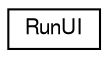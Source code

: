 digraph G
{
  edge [fontname="FreeSans",fontsize="10",labelfontname="FreeSans",labelfontsize="10"];
  node [fontname="FreeSans",fontsize="10",shape=record];
  rankdir="LR";
  Node1 [label="RunUI",height=0.2,width=0.4,color="black", fillcolor="white", style="filled",URL="$classRunUI.html"];
}
